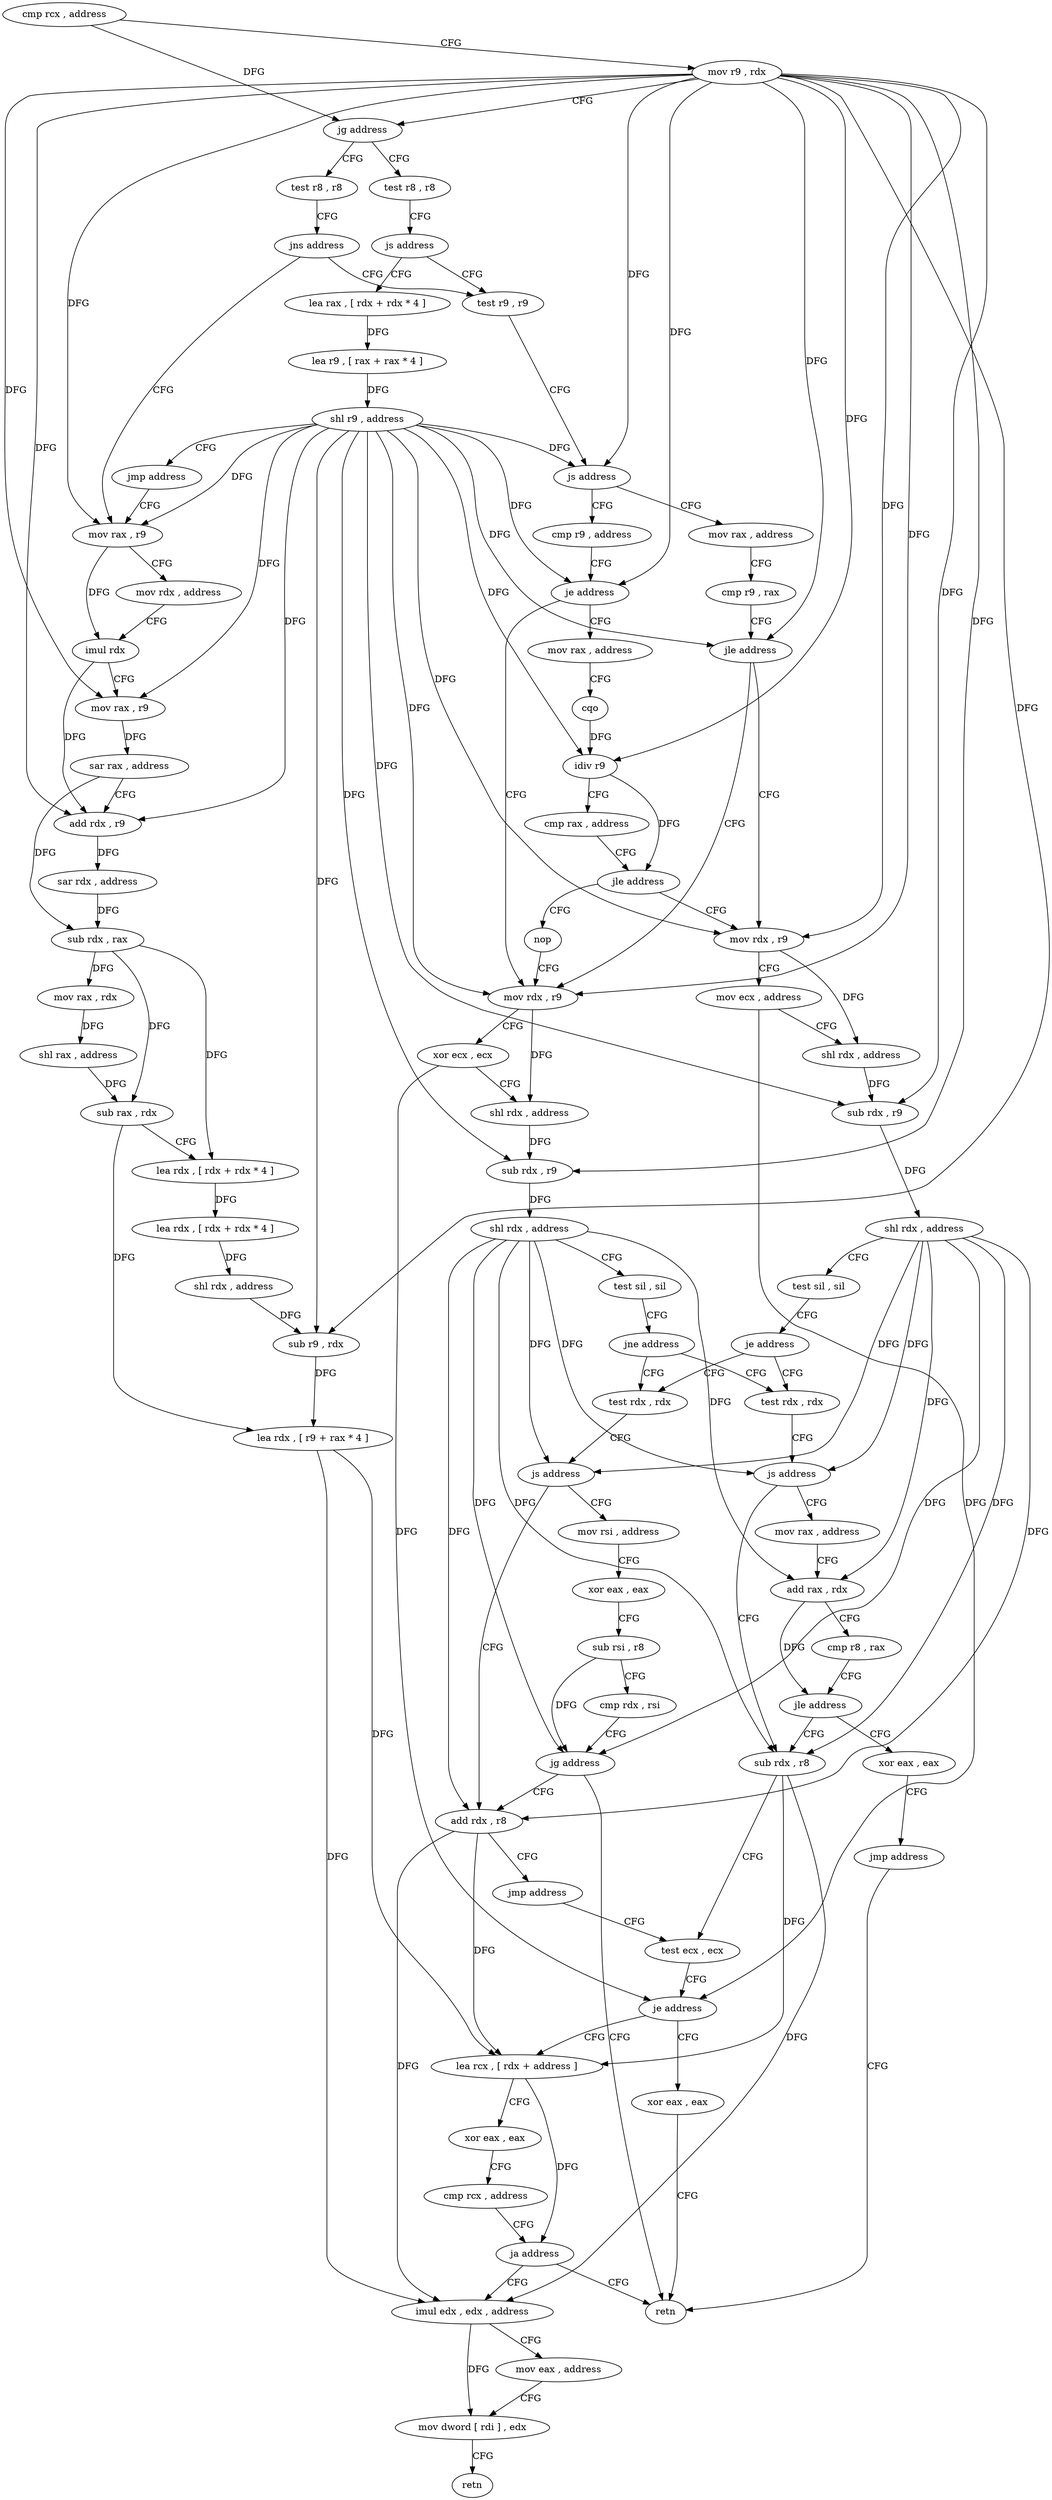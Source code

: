 digraph "func" {
"4302416" [label = "cmp rcx , address" ]
"4302420" [label = "mov r9 , rdx" ]
"4302423" [label = "jg address" ]
"4302512" [label = "test r8 , r8" ]
"4302425" [label = "test r8 , r8" ]
"4302515" [label = "jns address" ]
"4302434" [label = "test r9 , r9" ]
"4302517" [label = "mov rax , r9" ]
"4302428" [label = "js address" ]
"4302736" [label = "lea rax , [ rdx + rdx * 4 ]" ]
"4302437" [label = "js address" ]
"4302608" [label = "cmp r9 , address" ]
"4302443" [label = "mov rax , address" ]
"4302520" [label = "mov rdx , address" ]
"4302530" [label = "imul rdx" ]
"4302533" [label = "mov rax , r9" ]
"4302536" [label = "sar rax , address" ]
"4302540" [label = "add rdx , r9" ]
"4302543" [label = "sar rdx , address" ]
"4302547" [label = "sub rdx , rax" ]
"4302550" [label = "mov rax , rdx" ]
"4302553" [label = "shl rax , address" ]
"4302557" [label = "sub rax , rdx" ]
"4302560" [label = "lea rdx , [ rdx + rdx * 4 ]" ]
"4302564" [label = "lea rdx , [ rdx + rdx * 4 ]" ]
"4302568" [label = "shl rdx , address" ]
"4302572" [label = "sub r9 , rdx" ]
"4302575" [label = "lea rdx , [ r9 + rax * 4 ]" ]
"4302579" [label = "lea rcx , [ rdx + address ]" ]
"4302740" [label = "lea r9 , [ rax + rax * 4 ]" ]
"4302744" [label = "shl r9 , address" ]
"4302748" [label = "jmp address" ]
"4302612" [label = "je address" ]
"4302640" [label = "mov rdx , r9" ]
"4302614" [label = "mov rax , address" ]
"4302453" [label = "cmp r9 , rax" ]
"4302456" [label = "jle address" ]
"4302462" [label = "mov rdx , r9" ]
"4302508" [label = "retn" ]
"4302597" [label = "imul edx , edx , address" ]
"4302600" [label = "mov eax , address" ]
"4302605" [label = "mov dword [ rdi ] , edx" ]
"4302607" [label = "retn" ]
"4302643" [label = "xor ecx , ecx" ]
"4302645" [label = "shl rdx , address" ]
"4302649" [label = "sub rdx , r9" ]
"4302652" [label = "shl rdx , address" ]
"4302656" [label = "test sil , sil" ]
"4302659" [label = "jne address" ]
"4302490" [label = "test rdx , rdx" ]
"4302665" [label = "test rdx , rdx" ]
"4302624" [label = "cqo" ]
"4302626" [label = "idiv r9" ]
"4302629" [label = "cmp rax , address" ]
"4302633" [label = "jle address" ]
"4302639" [label = "nop" ]
"4302465" [label = "mov ecx , address" ]
"4302470" [label = "shl rdx , address" ]
"4302474" [label = "sub rdx , r9" ]
"4302477" [label = "shl rdx , address" ]
"4302481" [label = "test sil , sil" ]
"4302484" [label = "je address" ]
"4302493" [label = "js address" ]
"4302704" [label = "mov rax , address" ]
"4302499" [label = "sub rdx , r8" ]
"4302668" [label = "js address" ]
"4302694" [label = "add rdx , r8" ]
"4302670" [label = "mov rsi , address" ]
"4302714" [label = "add rax , rdx" ]
"4302717" [label = "cmp r8 , rax" ]
"4302720" [label = "jle address" ]
"4302726" [label = "xor eax , eax" ]
"4302502" [label = "test ecx , ecx" ]
"4302697" [label = "jmp address" ]
"4302680" [label = "xor eax , eax" ]
"4302682" [label = "sub rsi , r8" ]
"4302685" [label = "cmp rdx , rsi" ]
"4302688" [label = "jg address" ]
"4302728" [label = "jmp address" ]
"4302586" [label = "xor eax , eax" ]
"4302588" [label = "cmp rcx , address" ]
"4302595" [label = "ja address" ]
"4302506" [label = "xor eax , eax" ]
"4302504" [label = "je address" ]
"4302416" -> "4302420" [ label = "CFG" ]
"4302416" -> "4302423" [ label = "DFG" ]
"4302420" -> "4302423" [ label = "CFG" ]
"4302420" -> "4302437" [ label = "DFG" ]
"4302420" -> "4302517" [ label = "DFG" ]
"4302420" -> "4302533" [ label = "DFG" ]
"4302420" -> "4302540" [ label = "DFG" ]
"4302420" -> "4302572" [ label = "DFG" ]
"4302420" -> "4302612" [ label = "DFG" ]
"4302420" -> "4302456" [ label = "DFG" ]
"4302420" -> "4302640" [ label = "DFG" ]
"4302420" -> "4302649" [ label = "DFG" ]
"4302420" -> "4302626" [ label = "DFG" ]
"4302420" -> "4302462" [ label = "DFG" ]
"4302420" -> "4302474" [ label = "DFG" ]
"4302423" -> "4302512" [ label = "CFG" ]
"4302423" -> "4302425" [ label = "CFG" ]
"4302512" -> "4302515" [ label = "CFG" ]
"4302425" -> "4302428" [ label = "CFG" ]
"4302515" -> "4302434" [ label = "CFG" ]
"4302515" -> "4302517" [ label = "CFG" ]
"4302434" -> "4302437" [ label = "CFG" ]
"4302517" -> "4302520" [ label = "CFG" ]
"4302517" -> "4302530" [ label = "DFG" ]
"4302428" -> "4302736" [ label = "CFG" ]
"4302428" -> "4302434" [ label = "CFG" ]
"4302736" -> "4302740" [ label = "DFG" ]
"4302437" -> "4302608" [ label = "CFG" ]
"4302437" -> "4302443" [ label = "CFG" ]
"4302608" -> "4302612" [ label = "CFG" ]
"4302443" -> "4302453" [ label = "CFG" ]
"4302520" -> "4302530" [ label = "CFG" ]
"4302530" -> "4302533" [ label = "CFG" ]
"4302530" -> "4302540" [ label = "DFG" ]
"4302533" -> "4302536" [ label = "DFG" ]
"4302536" -> "4302540" [ label = "CFG" ]
"4302536" -> "4302547" [ label = "DFG" ]
"4302540" -> "4302543" [ label = "DFG" ]
"4302543" -> "4302547" [ label = "DFG" ]
"4302547" -> "4302550" [ label = "DFG" ]
"4302547" -> "4302557" [ label = "DFG" ]
"4302547" -> "4302560" [ label = "DFG" ]
"4302550" -> "4302553" [ label = "DFG" ]
"4302553" -> "4302557" [ label = "DFG" ]
"4302557" -> "4302560" [ label = "CFG" ]
"4302557" -> "4302575" [ label = "DFG" ]
"4302560" -> "4302564" [ label = "DFG" ]
"4302564" -> "4302568" [ label = "DFG" ]
"4302568" -> "4302572" [ label = "DFG" ]
"4302572" -> "4302575" [ label = "DFG" ]
"4302575" -> "4302579" [ label = "DFG" ]
"4302575" -> "4302597" [ label = "DFG" ]
"4302579" -> "4302586" [ label = "CFG" ]
"4302579" -> "4302595" [ label = "DFG" ]
"4302740" -> "4302744" [ label = "DFG" ]
"4302744" -> "4302748" [ label = "CFG" ]
"4302744" -> "4302437" [ label = "DFG" ]
"4302744" -> "4302517" [ label = "DFG" ]
"4302744" -> "4302533" [ label = "DFG" ]
"4302744" -> "4302540" [ label = "DFG" ]
"4302744" -> "4302572" [ label = "DFG" ]
"4302744" -> "4302612" [ label = "DFG" ]
"4302744" -> "4302456" [ label = "DFG" ]
"4302744" -> "4302640" [ label = "DFG" ]
"4302744" -> "4302649" [ label = "DFG" ]
"4302744" -> "4302626" [ label = "DFG" ]
"4302744" -> "4302462" [ label = "DFG" ]
"4302744" -> "4302474" [ label = "DFG" ]
"4302748" -> "4302517" [ label = "CFG" ]
"4302612" -> "4302640" [ label = "CFG" ]
"4302612" -> "4302614" [ label = "CFG" ]
"4302640" -> "4302643" [ label = "CFG" ]
"4302640" -> "4302645" [ label = "DFG" ]
"4302614" -> "4302624" [ label = "CFG" ]
"4302453" -> "4302456" [ label = "CFG" ]
"4302456" -> "4302640" [ label = "CFG" ]
"4302456" -> "4302462" [ label = "CFG" ]
"4302462" -> "4302465" [ label = "CFG" ]
"4302462" -> "4302470" [ label = "DFG" ]
"4302597" -> "4302600" [ label = "CFG" ]
"4302597" -> "4302605" [ label = "DFG" ]
"4302600" -> "4302605" [ label = "CFG" ]
"4302605" -> "4302607" [ label = "CFG" ]
"4302643" -> "4302645" [ label = "CFG" ]
"4302643" -> "4302504" [ label = "DFG" ]
"4302645" -> "4302649" [ label = "DFG" ]
"4302649" -> "4302652" [ label = "DFG" ]
"4302652" -> "4302656" [ label = "CFG" ]
"4302652" -> "4302493" [ label = "DFG" ]
"4302652" -> "4302668" [ label = "DFG" ]
"4302652" -> "4302714" [ label = "DFG" ]
"4302652" -> "4302499" [ label = "DFG" ]
"4302652" -> "4302694" [ label = "DFG" ]
"4302652" -> "4302688" [ label = "DFG" ]
"4302656" -> "4302659" [ label = "CFG" ]
"4302659" -> "4302490" [ label = "CFG" ]
"4302659" -> "4302665" [ label = "CFG" ]
"4302490" -> "4302493" [ label = "CFG" ]
"4302665" -> "4302668" [ label = "CFG" ]
"4302624" -> "4302626" [ label = "DFG" ]
"4302626" -> "4302629" [ label = "CFG" ]
"4302626" -> "4302633" [ label = "DFG" ]
"4302629" -> "4302633" [ label = "CFG" ]
"4302633" -> "4302462" [ label = "CFG" ]
"4302633" -> "4302639" [ label = "CFG" ]
"4302639" -> "4302640" [ label = "CFG" ]
"4302465" -> "4302470" [ label = "CFG" ]
"4302465" -> "4302504" [ label = "DFG" ]
"4302470" -> "4302474" [ label = "DFG" ]
"4302474" -> "4302477" [ label = "DFG" ]
"4302477" -> "4302481" [ label = "CFG" ]
"4302477" -> "4302493" [ label = "DFG" ]
"4302477" -> "4302668" [ label = "DFG" ]
"4302477" -> "4302714" [ label = "DFG" ]
"4302477" -> "4302499" [ label = "DFG" ]
"4302477" -> "4302694" [ label = "DFG" ]
"4302477" -> "4302688" [ label = "DFG" ]
"4302481" -> "4302484" [ label = "CFG" ]
"4302484" -> "4302665" [ label = "CFG" ]
"4302484" -> "4302490" [ label = "CFG" ]
"4302493" -> "4302704" [ label = "CFG" ]
"4302493" -> "4302499" [ label = "CFG" ]
"4302704" -> "4302714" [ label = "CFG" ]
"4302499" -> "4302502" [ label = "CFG" ]
"4302499" -> "4302579" [ label = "DFG" ]
"4302499" -> "4302597" [ label = "DFG" ]
"4302668" -> "4302694" [ label = "CFG" ]
"4302668" -> "4302670" [ label = "CFG" ]
"4302694" -> "4302697" [ label = "CFG" ]
"4302694" -> "4302579" [ label = "DFG" ]
"4302694" -> "4302597" [ label = "DFG" ]
"4302670" -> "4302680" [ label = "CFG" ]
"4302714" -> "4302717" [ label = "CFG" ]
"4302714" -> "4302720" [ label = "DFG" ]
"4302717" -> "4302720" [ label = "CFG" ]
"4302720" -> "4302499" [ label = "CFG" ]
"4302720" -> "4302726" [ label = "CFG" ]
"4302726" -> "4302728" [ label = "CFG" ]
"4302502" -> "4302504" [ label = "CFG" ]
"4302697" -> "4302502" [ label = "CFG" ]
"4302680" -> "4302682" [ label = "CFG" ]
"4302682" -> "4302685" [ label = "CFG" ]
"4302682" -> "4302688" [ label = "DFG" ]
"4302685" -> "4302688" [ label = "CFG" ]
"4302688" -> "4302508" [ label = "CFG" ]
"4302688" -> "4302694" [ label = "CFG" ]
"4302728" -> "4302508" [ label = "CFG" ]
"4302586" -> "4302588" [ label = "CFG" ]
"4302588" -> "4302595" [ label = "CFG" ]
"4302595" -> "4302508" [ label = "CFG" ]
"4302595" -> "4302597" [ label = "CFG" ]
"4302506" -> "4302508" [ label = "CFG" ]
"4302504" -> "4302579" [ label = "CFG" ]
"4302504" -> "4302506" [ label = "CFG" ]
}
